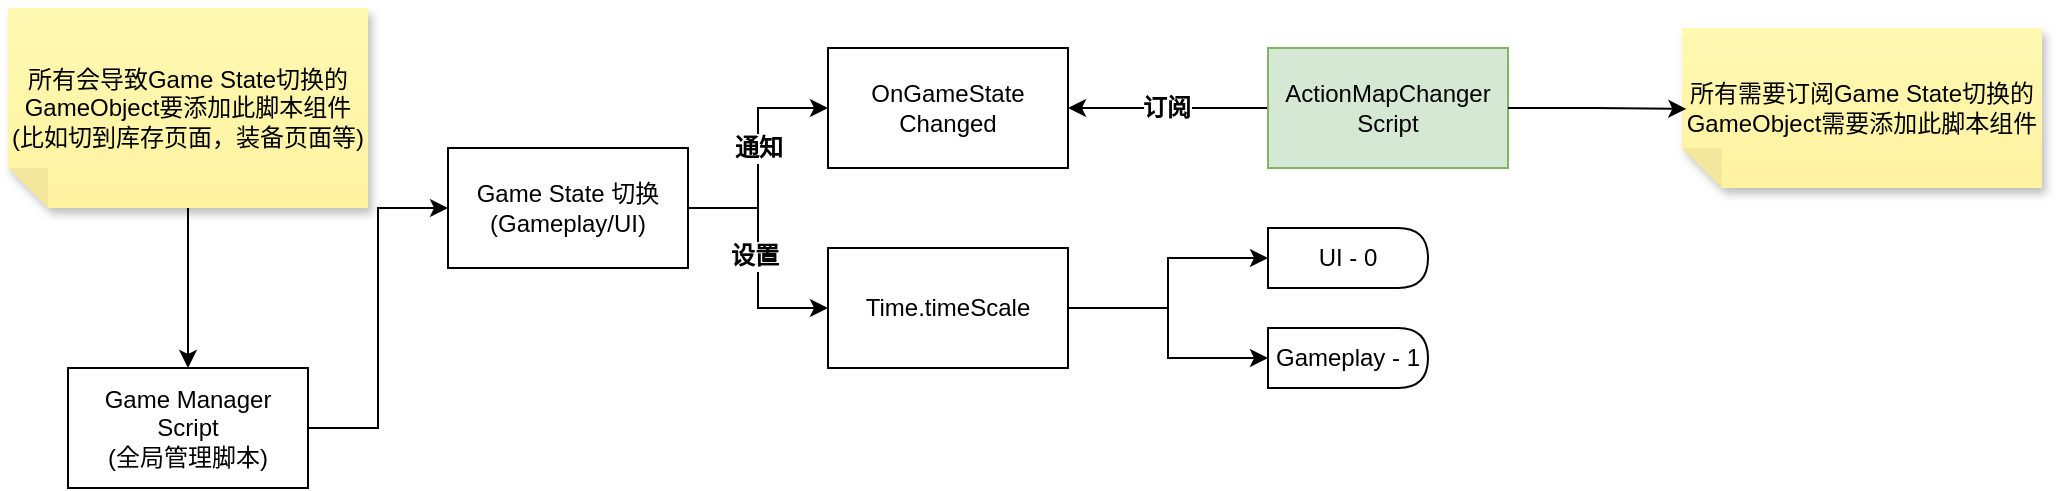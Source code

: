 <mxfile version="24.2.5" type="device">
  <diagram name="第 1 页" id="KIei5gy9RZfvalO3lB5-">
    <mxGraphModel dx="2022" dy="697" grid="1" gridSize="10" guides="1" tooltips="1" connect="1" arrows="1" fold="1" page="1" pageScale="1" pageWidth="827" pageHeight="1169" math="0" shadow="0">
      <root>
        <mxCell id="0" />
        <mxCell id="1" parent="0" />
        <mxCell id="bzdVAs4kjw63oC_upo0j-1" value="OnGameState&lt;div&gt;Changed&lt;/div&gt;" style="rounded=0;whiteSpace=wrap;html=1;" vertex="1" parent="1">
          <mxGeometry x="400" y="220" width="120" height="60" as="geometry" />
        </mxCell>
        <mxCell id="bzdVAs4kjw63oC_upo0j-9" style="edgeStyle=orthogonalEdgeStyle;rounded=0;orthogonalLoop=1;jettySize=auto;html=1;exitX=1;exitY=0.5;exitDx=0;exitDy=0;entryX=0;entryY=0.5;entryDx=0;entryDy=0;" edge="1" parent="1" source="bzdVAs4kjw63oC_upo0j-4" target="bzdVAs4kjw63oC_upo0j-7">
          <mxGeometry relative="1" as="geometry" />
        </mxCell>
        <mxCell id="bzdVAs4kjw63oC_upo0j-4" value="Game Manager&lt;div&gt;Script&lt;/div&gt;&lt;div&gt;(全局管理脚本)&lt;/div&gt;" style="rounded=0;whiteSpace=wrap;html=1;" vertex="1" parent="1">
          <mxGeometry x="20" y="380" width="120" height="60" as="geometry" />
        </mxCell>
        <mxCell id="bzdVAs4kjw63oC_upo0j-10" style="edgeStyle=orthogonalEdgeStyle;rounded=0;orthogonalLoop=1;jettySize=auto;html=1;entryX=0;entryY=0.5;entryDx=0;entryDy=0;" edge="1" parent="1" source="bzdVAs4kjw63oC_upo0j-7" target="bzdVAs4kjw63oC_upo0j-1">
          <mxGeometry relative="1" as="geometry" />
        </mxCell>
        <mxCell id="bzdVAs4kjw63oC_upo0j-13" value="通知" style="edgeLabel;html=1;align=center;verticalAlign=middle;resizable=0;points=[];fontStyle=1;fontSize=12;" vertex="1" connectable="0" parent="bzdVAs4kjw63oC_upo0j-10">
          <mxGeometry x="0.093" relative="1" as="geometry">
            <mxPoint as="offset" />
          </mxGeometry>
        </mxCell>
        <mxCell id="bzdVAs4kjw63oC_upo0j-15" style="edgeStyle=orthogonalEdgeStyle;rounded=0;orthogonalLoop=1;jettySize=auto;html=1;entryX=0;entryY=0.5;entryDx=0;entryDy=0;" edge="1" parent="1" source="bzdVAs4kjw63oC_upo0j-7" target="bzdVAs4kjw63oC_upo0j-14">
          <mxGeometry relative="1" as="geometry" />
        </mxCell>
        <mxCell id="bzdVAs4kjw63oC_upo0j-19" value="设置" style="edgeLabel;html=1;align=center;verticalAlign=middle;resizable=0;points=[];fontStyle=1;fontSize=12;" vertex="1" connectable="0" parent="bzdVAs4kjw63oC_upo0j-15">
          <mxGeometry x="-0.021" y="-2" relative="1" as="geometry">
            <mxPoint as="offset" />
          </mxGeometry>
        </mxCell>
        <mxCell id="bzdVAs4kjw63oC_upo0j-7" value="Game State 切换&lt;div&gt;(Gameplay/UI)&lt;/div&gt;" style="rounded=0;whiteSpace=wrap;html=1;" vertex="1" parent="1">
          <mxGeometry x="210" y="270" width="120" height="60" as="geometry" />
        </mxCell>
        <mxCell id="bzdVAs4kjw63oC_upo0j-11" style="edgeStyle=orthogonalEdgeStyle;rounded=0;orthogonalLoop=1;jettySize=auto;html=1;entryX=1;entryY=0.5;entryDx=0;entryDy=0;" edge="1" parent="1" source="bzdVAs4kjw63oC_upo0j-8" target="bzdVAs4kjw63oC_upo0j-1">
          <mxGeometry relative="1" as="geometry" />
        </mxCell>
        <mxCell id="bzdVAs4kjw63oC_upo0j-12" value="订阅" style="edgeLabel;html=1;align=center;verticalAlign=middle;resizable=0;points=[];fontStyle=1;fontSize=12;" vertex="1" connectable="0" parent="bzdVAs4kjw63oC_upo0j-11">
          <mxGeometry x="0.02" y="-3" relative="1" as="geometry">
            <mxPoint y="3" as="offset" />
          </mxGeometry>
        </mxCell>
        <mxCell id="bzdVAs4kjw63oC_upo0j-8" value="ActionMapChanger&lt;div&gt;Script&lt;/div&gt;" style="rounded=0;whiteSpace=wrap;html=1;fillColor=#d5e8d4;strokeColor=#82b366;" vertex="1" parent="1">
          <mxGeometry x="620" y="220" width="120" height="60" as="geometry" />
        </mxCell>
        <mxCell id="bzdVAs4kjw63oC_upo0j-22" style="edgeStyle=orthogonalEdgeStyle;rounded=0;orthogonalLoop=1;jettySize=auto;html=1;exitX=1;exitY=0.5;exitDx=0;exitDy=0;" edge="1" parent="1" source="bzdVAs4kjw63oC_upo0j-14" target="bzdVAs4kjw63oC_upo0j-20">
          <mxGeometry relative="1" as="geometry" />
        </mxCell>
        <mxCell id="bzdVAs4kjw63oC_upo0j-23" style="edgeStyle=orthogonalEdgeStyle;rounded=0;orthogonalLoop=1;jettySize=auto;html=1;entryX=0;entryY=0.5;entryDx=0;entryDy=0;" edge="1" parent="1" source="bzdVAs4kjw63oC_upo0j-14" target="bzdVAs4kjw63oC_upo0j-21">
          <mxGeometry relative="1" as="geometry" />
        </mxCell>
        <mxCell id="bzdVAs4kjw63oC_upo0j-14" value="Time.timeScale" style="rounded=0;whiteSpace=wrap;html=1;" vertex="1" parent="1">
          <mxGeometry x="400" y="320" width="120" height="60" as="geometry" />
        </mxCell>
        <mxCell id="bzdVAs4kjw63oC_upo0j-20" value="UI - 0" style="shape=delay;whiteSpace=wrap;html=1;" vertex="1" parent="1">
          <mxGeometry x="620" y="310" width="80" height="30" as="geometry" />
        </mxCell>
        <mxCell id="bzdVAs4kjw63oC_upo0j-21" value="Gameplay - 1" style="shape=delay;whiteSpace=wrap;html=1;" vertex="1" parent="1">
          <mxGeometry x="620" y="360" width="80" height="30" as="geometry" />
        </mxCell>
        <mxCell id="bzdVAs4kjw63oC_upo0j-28" value="所有需要订阅Game State切换的GameObject需要添加此脚本组件" style="shape=note;whiteSpace=wrap;html=1;backgroundOutline=1;fontColor=#000000;darkOpacity=0.05;fillColor=#FFF9B2;strokeColor=none;fillStyle=solid;direction=west;gradientDirection=north;gradientColor=#FFF2A1;shadow=1;size=20;pointerEvents=1;" vertex="1" parent="1">
          <mxGeometry x="827" y="210" width="180" height="80" as="geometry" />
        </mxCell>
        <mxCell id="bzdVAs4kjw63oC_upo0j-30" style="edgeStyle=orthogonalEdgeStyle;rounded=0;orthogonalLoop=1;jettySize=auto;html=1;exitX=1;exitY=0.5;exitDx=0;exitDy=0;entryX=0.988;entryY=0.494;entryDx=0;entryDy=0;entryPerimeter=0;" edge="1" parent="1" source="bzdVAs4kjw63oC_upo0j-8" target="bzdVAs4kjw63oC_upo0j-28">
          <mxGeometry relative="1" as="geometry" />
        </mxCell>
        <mxCell id="bzdVAs4kjw63oC_upo0j-33" style="edgeStyle=orthogonalEdgeStyle;rounded=0;orthogonalLoop=1;jettySize=auto;html=1;entryX=0.5;entryY=0;entryDx=0;entryDy=0;" edge="1" parent="1" source="bzdVAs4kjw63oC_upo0j-31" target="bzdVAs4kjw63oC_upo0j-4">
          <mxGeometry relative="1" as="geometry" />
        </mxCell>
        <mxCell id="bzdVAs4kjw63oC_upo0j-31" value="所有会导致Game State切换的GameObject要添加此脚本组件&lt;div&gt;(比如切到库存页面，装备页面等)&lt;/div&gt;" style="shape=note;whiteSpace=wrap;html=1;backgroundOutline=1;fontColor=#000000;darkOpacity=0.05;fillColor=#FFF9B2;strokeColor=none;fillStyle=solid;direction=west;gradientDirection=north;gradientColor=#FFF2A1;shadow=1;size=20;pointerEvents=1;" vertex="1" parent="1">
          <mxGeometry x="-10" y="200" width="180" height="100" as="geometry" />
        </mxCell>
      </root>
    </mxGraphModel>
  </diagram>
</mxfile>
